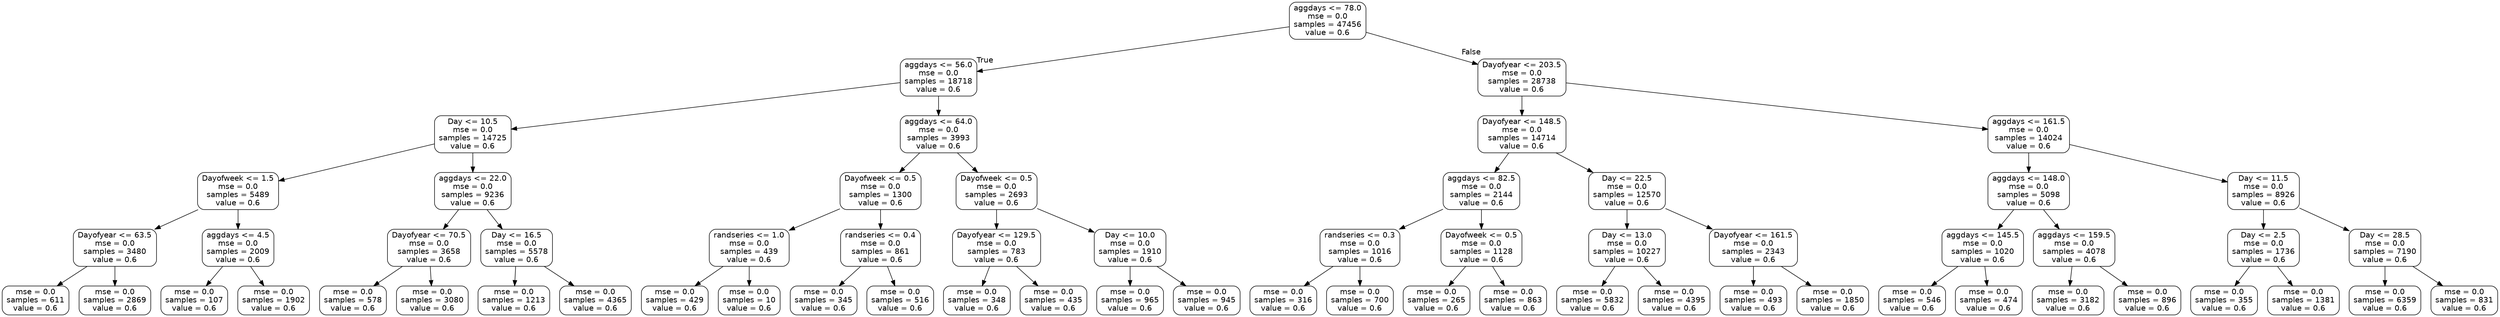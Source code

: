 digraph Tree {
node [shape=box, style="rounded", color="black", fontname=helvetica] ;
edge [fontname=helvetica] ;
0 [label="aggdays <= 78.0\nmse = 0.0\nsamples = 47456\nvalue = 0.6"] ;
1 [label="aggdays <= 56.0\nmse = 0.0\nsamples = 18718\nvalue = 0.6"] ;
0 -> 1 [labeldistance=2.5, labelangle=45, headlabel="True"] ;
2 [label="Day <= 10.5\nmse = 0.0\nsamples = 14725\nvalue = 0.6"] ;
1 -> 2 ;
3 [label="Dayofweek <= 1.5\nmse = 0.0\nsamples = 5489\nvalue = 0.6"] ;
2 -> 3 ;
4 [label="Dayofyear <= 63.5\nmse = 0.0\nsamples = 3480\nvalue = 0.6"] ;
3 -> 4 ;
5 [label="mse = 0.0\nsamples = 611\nvalue = 0.6"] ;
4 -> 5 ;
6 [label="mse = 0.0\nsamples = 2869\nvalue = 0.6"] ;
4 -> 6 ;
7 [label="aggdays <= 4.5\nmse = 0.0\nsamples = 2009\nvalue = 0.6"] ;
3 -> 7 ;
8 [label="mse = 0.0\nsamples = 107\nvalue = 0.6"] ;
7 -> 8 ;
9 [label="mse = 0.0\nsamples = 1902\nvalue = 0.6"] ;
7 -> 9 ;
10 [label="aggdays <= 22.0\nmse = 0.0\nsamples = 9236\nvalue = 0.6"] ;
2 -> 10 ;
11 [label="Dayofyear <= 70.5\nmse = 0.0\nsamples = 3658\nvalue = 0.6"] ;
10 -> 11 ;
12 [label="mse = 0.0\nsamples = 578\nvalue = 0.6"] ;
11 -> 12 ;
13 [label="mse = 0.0\nsamples = 3080\nvalue = 0.6"] ;
11 -> 13 ;
14 [label="Day <= 16.5\nmse = 0.0\nsamples = 5578\nvalue = 0.6"] ;
10 -> 14 ;
15 [label="mse = 0.0\nsamples = 1213\nvalue = 0.6"] ;
14 -> 15 ;
16 [label="mse = 0.0\nsamples = 4365\nvalue = 0.6"] ;
14 -> 16 ;
17 [label="aggdays <= 64.0\nmse = 0.0\nsamples = 3993\nvalue = 0.6"] ;
1 -> 17 ;
18 [label="Dayofweek <= 0.5\nmse = 0.0\nsamples = 1300\nvalue = 0.6"] ;
17 -> 18 ;
19 [label="randseries <= 1.0\nmse = 0.0\nsamples = 439\nvalue = 0.6"] ;
18 -> 19 ;
20 [label="mse = 0.0\nsamples = 429\nvalue = 0.6"] ;
19 -> 20 ;
21 [label="mse = 0.0\nsamples = 10\nvalue = 0.6"] ;
19 -> 21 ;
22 [label="randseries <= 0.4\nmse = 0.0\nsamples = 861\nvalue = 0.6"] ;
18 -> 22 ;
23 [label="mse = 0.0\nsamples = 345\nvalue = 0.6"] ;
22 -> 23 ;
24 [label="mse = 0.0\nsamples = 516\nvalue = 0.6"] ;
22 -> 24 ;
25 [label="Dayofweek <= 0.5\nmse = 0.0\nsamples = 2693\nvalue = 0.6"] ;
17 -> 25 ;
26 [label="Dayofyear <= 129.5\nmse = 0.0\nsamples = 783\nvalue = 0.6"] ;
25 -> 26 ;
27 [label="mse = 0.0\nsamples = 348\nvalue = 0.6"] ;
26 -> 27 ;
28 [label="mse = 0.0\nsamples = 435\nvalue = 0.6"] ;
26 -> 28 ;
29 [label="Day <= 10.0\nmse = 0.0\nsamples = 1910\nvalue = 0.6"] ;
25 -> 29 ;
30 [label="mse = 0.0\nsamples = 965\nvalue = 0.6"] ;
29 -> 30 ;
31 [label="mse = 0.0\nsamples = 945\nvalue = 0.6"] ;
29 -> 31 ;
32 [label="Dayofyear <= 203.5\nmse = 0.0\nsamples = 28738\nvalue = 0.6"] ;
0 -> 32 [labeldistance=2.5, labelangle=-45, headlabel="False"] ;
33 [label="Dayofyear <= 148.5\nmse = 0.0\nsamples = 14714\nvalue = 0.6"] ;
32 -> 33 ;
34 [label="aggdays <= 82.5\nmse = 0.0\nsamples = 2144\nvalue = 0.6"] ;
33 -> 34 ;
35 [label="randseries <= 0.3\nmse = 0.0\nsamples = 1016\nvalue = 0.6"] ;
34 -> 35 ;
36 [label="mse = 0.0\nsamples = 316\nvalue = 0.6"] ;
35 -> 36 ;
37 [label="mse = 0.0\nsamples = 700\nvalue = 0.6"] ;
35 -> 37 ;
38 [label="Dayofweek <= 0.5\nmse = 0.0\nsamples = 1128\nvalue = 0.6"] ;
34 -> 38 ;
39 [label="mse = 0.0\nsamples = 265\nvalue = 0.6"] ;
38 -> 39 ;
40 [label="mse = 0.0\nsamples = 863\nvalue = 0.6"] ;
38 -> 40 ;
41 [label="Day <= 22.5\nmse = 0.0\nsamples = 12570\nvalue = 0.6"] ;
33 -> 41 ;
42 [label="Day <= 13.0\nmse = 0.0\nsamples = 10227\nvalue = 0.6"] ;
41 -> 42 ;
43 [label="mse = 0.0\nsamples = 5832\nvalue = 0.6"] ;
42 -> 43 ;
44 [label="mse = 0.0\nsamples = 4395\nvalue = 0.6"] ;
42 -> 44 ;
45 [label="Dayofyear <= 161.5\nmse = 0.0\nsamples = 2343\nvalue = 0.6"] ;
41 -> 45 ;
46 [label="mse = 0.0\nsamples = 493\nvalue = 0.6"] ;
45 -> 46 ;
47 [label="mse = 0.0\nsamples = 1850\nvalue = 0.6"] ;
45 -> 47 ;
48 [label="aggdays <= 161.5\nmse = 0.0\nsamples = 14024\nvalue = 0.6"] ;
32 -> 48 ;
49 [label="aggdays <= 148.0\nmse = 0.0\nsamples = 5098\nvalue = 0.6"] ;
48 -> 49 ;
50 [label="aggdays <= 145.5\nmse = 0.0\nsamples = 1020\nvalue = 0.6"] ;
49 -> 50 ;
51 [label="mse = 0.0\nsamples = 546\nvalue = 0.6"] ;
50 -> 51 ;
52 [label="mse = 0.0\nsamples = 474\nvalue = 0.6"] ;
50 -> 52 ;
53 [label="aggdays <= 159.5\nmse = 0.0\nsamples = 4078\nvalue = 0.6"] ;
49 -> 53 ;
54 [label="mse = 0.0\nsamples = 3182\nvalue = 0.6"] ;
53 -> 54 ;
55 [label="mse = 0.0\nsamples = 896\nvalue = 0.6"] ;
53 -> 55 ;
56 [label="Day <= 11.5\nmse = 0.0\nsamples = 8926\nvalue = 0.6"] ;
48 -> 56 ;
57 [label="Day <= 2.5\nmse = 0.0\nsamples = 1736\nvalue = 0.6"] ;
56 -> 57 ;
58 [label="mse = 0.0\nsamples = 355\nvalue = 0.6"] ;
57 -> 58 ;
59 [label="mse = 0.0\nsamples = 1381\nvalue = 0.6"] ;
57 -> 59 ;
60 [label="Day <= 28.5\nmse = 0.0\nsamples = 7190\nvalue = 0.6"] ;
56 -> 60 ;
61 [label="mse = 0.0\nsamples = 6359\nvalue = 0.6"] ;
60 -> 61 ;
62 [label="mse = 0.0\nsamples = 831\nvalue = 0.6"] ;
60 -> 62 ;
}